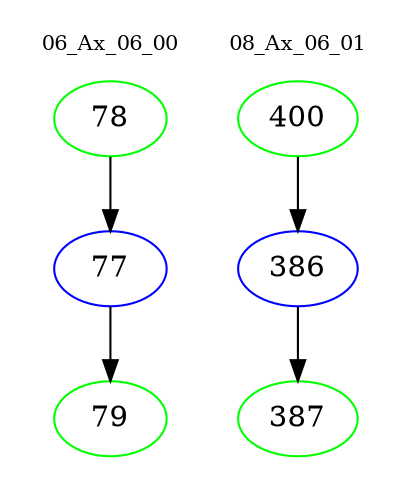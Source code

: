 digraph{
subgraph cluster_0 {
color = white
label = "06_Ax_06_00";
fontsize=10;
T0_78 [label="78", color="green"]
T0_78 -> T0_77 [color="black"]
T0_77 [label="77", color="blue"]
T0_77 -> T0_79 [color="black"]
T0_79 [label="79", color="green"]
}
subgraph cluster_1 {
color = white
label = "08_Ax_06_01";
fontsize=10;
T1_400 [label="400", color="green"]
T1_400 -> T1_386 [color="black"]
T1_386 [label="386", color="blue"]
T1_386 -> T1_387 [color="black"]
T1_387 [label="387", color="green"]
}
}
